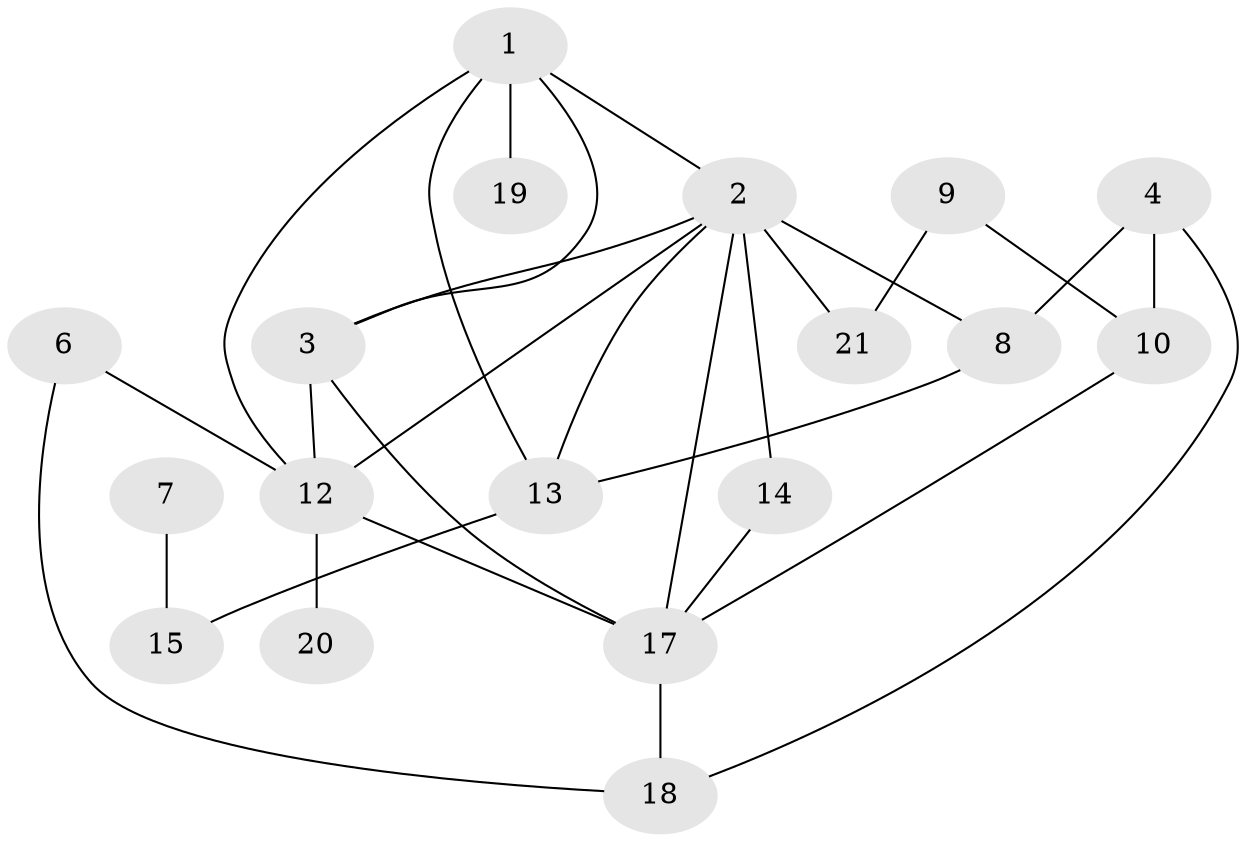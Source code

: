 // original degree distribution, {2: 0.17857142857142858, 1: 0.2857142857142857, 3: 0.23214285714285715, 5: 0.05357142857142857, 0: 0.08928571428571429, 4: 0.14285714285714285, 6: 0.017857142857142856}
// Generated by graph-tools (version 1.1) at 2025/48/03/04/25 22:48:06]
// undirected, 18 vertices, 29 edges
graph export_dot {
  node [color=gray90,style=filled];
  1;
  2;
  3;
  4;
  6;
  7;
  8;
  9;
  10;
  12;
  13;
  14;
  15;
  17;
  18;
  19;
  20;
  21;
  1 -- 2 [weight=1.0];
  1 -- 3 [weight=1.0];
  1 -- 12 [weight=1.0];
  1 -- 13 [weight=1.0];
  1 -- 19 [weight=1.0];
  2 -- 3 [weight=1.0];
  2 -- 8 [weight=1.0];
  2 -- 12 [weight=1.0];
  2 -- 13 [weight=1.0];
  2 -- 14 [weight=1.0];
  2 -- 17 [weight=1.0];
  2 -- 21 [weight=1.0];
  3 -- 12 [weight=1.0];
  3 -- 17 [weight=1.0];
  4 -- 8 [weight=1.0];
  4 -- 10 [weight=1.0];
  4 -- 18 [weight=1.0];
  6 -- 12 [weight=1.0];
  6 -- 18 [weight=1.0];
  7 -- 15 [weight=1.0];
  8 -- 13 [weight=2.0];
  9 -- 10 [weight=1.0];
  9 -- 21 [weight=1.0];
  10 -- 17 [weight=1.0];
  12 -- 17 [weight=1.0];
  12 -- 20 [weight=1.0];
  13 -- 15 [weight=1.0];
  14 -- 17 [weight=1.0];
  17 -- 18 [weight=2.0];
}
